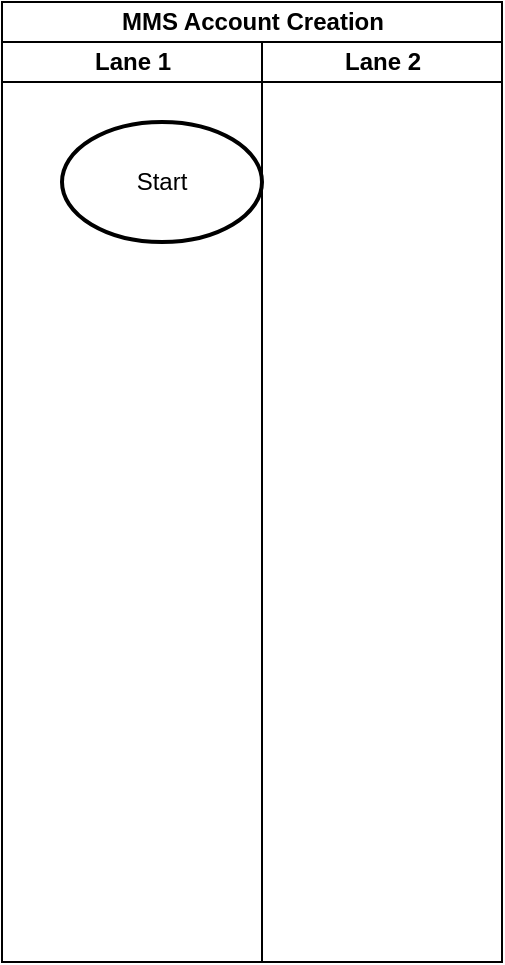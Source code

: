 <mxfile version="21.1.6" type="github">
  <diagram name="Page-1" id="LfgklkOVwcECTKzBFRFU">
    <mxGraphModel dx="1434" dy="731" grid="1" gridSize="10" guides="1" tooltips="1" connect="1" arrows="1" fold="1" page="1" pageScale="1" pageWidth="700" pageHeight="1000" math="0" shadow="0">
      <root>
        <mxCell id="0" />
        <mxCell id="1" parent="0" />
        <mxCell id="MzoVVwguKjUy_aV0ODvC-1" value="MMS Account Creation" style="swimlane;childLayout=stackLayout;resizeParent=1;resizeParentMax=0;startSize=20;html=1;" vertex="1" parent="1">
          <mxGeometry x="40.0" y="130" width="250.0" height="480" as="geometry" />
        </mxCell>
        <mxCell id="MzoVVwguKjUy_aV0ODvC-2" value="Lane 1" style="swimlane;startSize=20;html=1;" vertex="1" parent="MzoVVwguKjUy_aV0ODvC-1">
          <mxGeometry y="20" width="130.0" height="460" as="geometry" />
        </mxCell>
        <mxCell id="MzoVVwguKjUy_aV0ODvC-5" value="Start" style="strokeWidth=2;html=1;shape=mxgraph.flowchart.start_1;whiteSpace=wrap;" vertex="1" parent="MzoVVwguKjUy_aV0ODvC-2">
          <mxGeometry x="30.0" y="40" width="100" height="60" as="geometry" />
        </mxCell>
        <mxCell id="MzoVVwguKjUy_aV0ODvC-3" value="Lane 2" style="swimlane;startSize=20;html=1;" vertex="1" parent="MzoVVwguKjUy_aV0ODvC-1">
          <mxGeometry x="130.0" y="20" width="120" height="460" as="geometry" />
        </mxCell>
      </root>
    </mxGraphModel>
  </diagram>
</mxfile>
